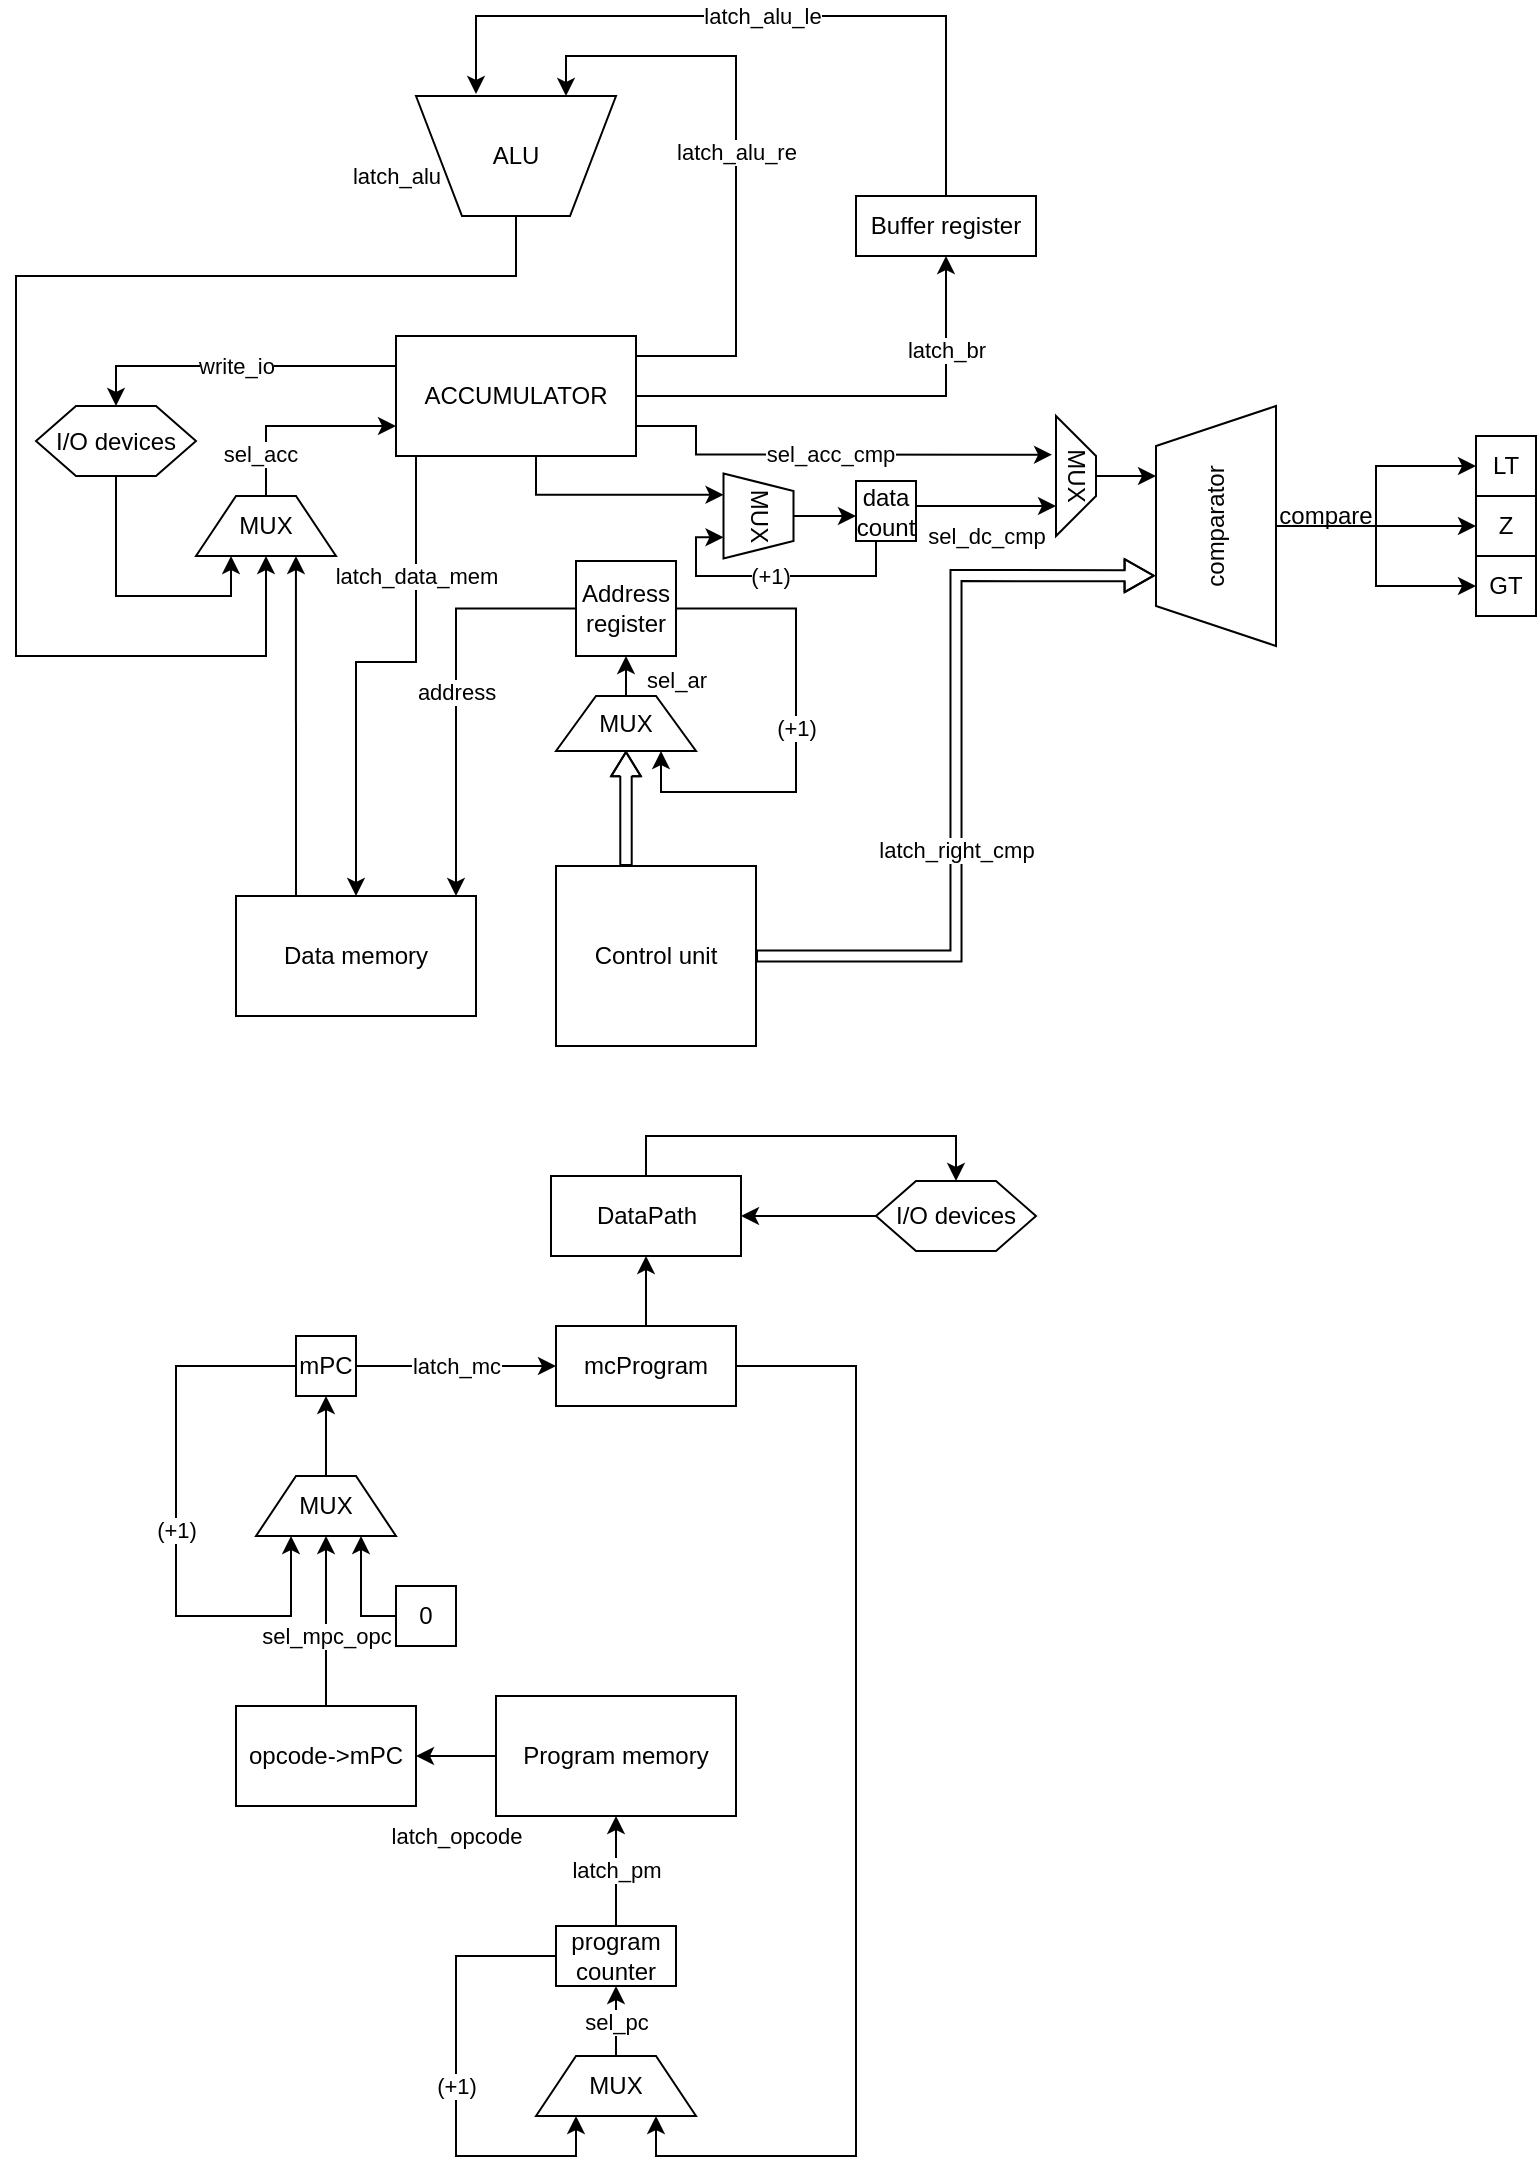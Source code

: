 <mxfile version="24.2.5" type="device">
  <diagram id="C5RBs43oDa-KdzZeNtuy" name="Page-1">
    <mxGraphModel dx="454" dy="524" grid="1" gridSize="10" guides="1" tooltips="1" connect="1" arrows="1" fold="1" page="1" pageScale="1" pageWidth="827" pageHeight="1169" math="0" shadow="0">
      <root>
        <mxCell id="WIyWlLk6GJQsqaUBKTNV-0" />
        <mxCell id="WIyWlLk6GJQsqaUBKTNV-1" parent="WIyWlLk6GJQsqaUBKTNV-0" />
        <mxCell id="aAbYjHP13J0JzVEMJLcZ-27" style="edgeStyle=orthogonalEdgeStyle;rounded=0;orthogonalLoop=1;jettySize=auto;html=1;exitX=1;exitY=0.5;exitDx=0;exitDy=0;entryX=0.5;entryY=1;entryDx=0;entryDy=0;" parent="WIyWlLk6GJQsqaUBKTNV-1" source="jPLNUifkSh8xmU5bVwgB-3" target="aAbYjHP13J0JzVEMJLcZ-7" edge="1">
          <mxGeometry relative="1" as="geometry">
            <Array as="points">
              <mxPoint x="585" y="320" />
            </Array>
          </mxGeometry>
        </mxCell>
        <mxCell id="rRaSPKyTEnmD2MqR8Tad-0" value="latch_br" style="edgeLabel;html=1;align=center;verticalAlign=middle;resizable=0;points=[];" vertex="1" connectable="0" parent="aAbYjHP13J0JzVEMJLcZ-27">
          <mxGeometry x="0.582" relative="1" as="geometry">
            <mxPoint as="offset" />
          </mxGeometry>
        </mxCell>
        <mxCell id="HS5qw0G04564DpWhPaft-30" value="latch_alu_re" style="edgeStyle=orthogonalEdgeStyle;rounded=0;orthogonalLoop=1;jettySize=auto;html=1;entryX=0.75;entryY=0;entryDx=0;entryDy=0;" parent="WIyWlLk6GJQsqaUBKTNV-1" source="jPLNUifkSh8xmU5bVwgB-3" target="jPLNUifkSh8xmU5bVwgB-7" edge="1">
          <mxGeometry relative="1" as="geometry">
            <Array as="points">
              <mxPoint x="480" y="300" />
              <mxPoint x="480" y="150" />
              <mxPoint x="395" y="150" />
            </Array>
          </mxGeometry>
        </mxCell>
        <mxCell id="HS5qw0G04564DpWhPaft-38" value="sel_acc_cmp" style="edgeStyle=orthogonalEdgeStyle;rounded=0;orthogonalLoop=1;jettySize=auto;html=1;exitX=1;exitY=0.75;exitDx=0;exitDy=0;entryX=0.322;entryY=1.099;entryDx=0;entryDy=0;entryPerimeter=0;" parent="WIyWlLk6GJQsqaUBKTNV-1" source="jPLNUifkSh8xmU5bVwgB-3" target="-KSWSgEkuoDvi-AZuqQ9-0" edge="1">
          <mxGeometry relative="1" as="geometry">
            <Array as="points">
              <mxPoint x="460" y="335" />
              <mxPoint x="460" y="349" />
            </Array>
            <mxPoint x="630" y="350" as="targetPoint" />
          </mxGeometry>
        </mxCell>
        <mxCell id="HS5qw0G04564DpWhPaft-60" value="write_io" style="edgeStyle=orthogonalEdgeStyle;rounded=0;orthogonalLoop=1;jettySize=auto;html=1;entryX=0.5;entryY=0;entryDx=0;entryDy=0;" parent="WIyWlLk6GJQsqaUBKTNV-1" source="jPLNUifkSh8xmU5bVwgB-3" target="HS5qw0G04564DpWhPaft-58" edge="1">
          <mxGeometry relative="1" as="geometry">
            <Array as="points">
              <mxPoint x="170" y="305" />
            </Array>
          </mxGeometry>
        </mxCell>
        <mxCell id="rRaSPKyTEnmD2MqR8Tad-9" style="edgeStyle=orthogonalEdgeStyle;rounded=0;orthogonalLoop=1;jettySize=auto;html=1;entryX=0.25;entryY=1;entryDx=0;entryDy=0;" edge="1" parent="WIyWlLk6GJQsqaUBKTNV-1" source="jPLNUifkSh8xmU5bVwgB-3" target="rRaSPKyTEnmD2MqR8Tad-6">
          <mxGeometry relative="1" as="geometry">
            <Array as="points">
              <mxPoint x="380" y="369" />
            </Array>
          </mxGeometry>
        </mxCell>
        <mxCell id="jPLNUifkSh8xmU5bVwgB-3" value="ACCUMULATOR" style="rounded=0;whiteSpace=wrap;html=1;" parent="WIyWlLk6GJQsqaUBKTNV-1" vertex="1">
          <mxGeometry x="310" y="290" width="120" height="60" as="geometry" />
        </mxCell>
        <mxCell id="HS5qw0G04564DpWhPaft-4" value="(+1)" style="edgeStyle=orthogonalEdgeStyle;rounded=0;orthogonalLoop=1;jettySize=auto;html=1;entryX=0.25;entryY=1;entryDx=0;entryDy=0;" parent="WIyWlLk6GJQsqaUBKTNV-1" source="jPLNUifkSh8xmU5bVwgB-4" target="HS5qw0G04564DpWhPaft-2" edge="1">
          <mxGeometry relative="1" as="geometry">
            <Array as="points">
              <mxPoint x="340" y="1100" />
              <mxPoint x="340" y="1200" />
              <mxPoint x="400" y="1200" />
            </Array>
          </mxGeometry>
        </mxCell>
        <mxCell id="HS5qw0G04564DpWhPaft-19" value="latch_pm" style="edgeStyle=orthogonalEdgeStyle;rounded=0;orthogonalLoop=1;jettySize=auto;html=1;entryX=0.5;entryY=1;entryDx=0;entryDy=0;" parent="WIyWlLk6GJQsqaUBKTNV-1" source="jPLNUifkSh8xmU5bVwgB-4" target="jPLNUifkSh8xmU5bVwgB-9" edge="1">
          <mxGeometry x="0.018" relative="1" as="geometry">
            <mxPoint as="offset" />
          </mxGeometry>
        </mxCell>
        <mxCell id="jPLNUifkSh8xmU5bVwgB-4" value="program counter" style="rounded=0;whiteSpace=wrap;html=1;" parent="WIyWlLk6GJQsqaUBKTNV-1" vertex="1">
          <mxGeometry x="390" y="1085" width="60" height="30" as="geometry" />
        </mxCell>
        <mxCell id="HS5qw0G04564DpWhPaft-26" value="latch_alu" style="edgeStyle=orthogonalEdgeStyle;rounded=0;orthogonalLoop=1;jettySize=auto;html=1;entryX=0.5;entryY=1;entryDx=0;entryDy=0;" parent="WIyWlLk6GJQsqaUBKTNV-1" source="jPLNUifkSh8xmU5bVwgB-7" target="jPLNUifkSh8xmU5bVwgB-13" edge="1">
          <mxGeometry x="-0.721" y="-50" relative="1" as="geometry">
            <Array as="points">
              <mxPoint x="370" y="260" />
              <mxPoint x="120" y="260" />
              <mxPoint x="120" y="450" />
              <mxPoint x="245" y="450" />
            </Array>
            <mxPoint as="offset" />
          </mxGeometry>
        </mxCell>
        <mxCell id="jPLNUifkSh8xmU5bVwgB-7" value="ALU" style="verticalLabelPosition=middle;verticalAlign=middle;html=1;shape=trapezoid;perimeter=trapezoidPerimeter;whiteSpace=wrap;size=0.23;arcSize=10;flipV=1;labelPosition=center;align=center;" parent="WIyWlLk6GJQsqaUBKTNV-1" vertex="1">
          <mxGeometry x="320" y="170" width="100" height="60" as="geometry" />
        </mxCell>
        <mxCell id="HS5qw0G04564DpWhPaft-15" value="latch_opcode" style="edgeStyle=orthogonalEdgeStyle;rounded=0;orthogonalLoop=1;jettySize=auto;html=1;entryX=1;entryY=0.5;entryDx=0;entryDy=0;" parent="WIyWlLk6GJQsqaUBKTNV-1" source="jPLNUifkSh8xmU5bVwgB-9" target="HS5qw0G04564DpWhPaft-5" edge="1">
          <mxGeometry y="40" relative="1" as="geometry">
            <mxPoint as="offset" />
          </mxGeometry>
        </mxCell>
        <mxCell id="jPLNUifkSh8xmU5bVwgB-9" value="Program memory" style="rounded=0;whiteSpace=wrap;html=1;" parent="WIyWlLk6GJQsqaUBKTNV-1" vertex="1">
          <mxGeometry x="360" y="970" width="120" height="60" as="geometry" />
        </mxCell>
        <mxCell id="jPLNUifkSh8xmU5bVwgB-10" value="Data memory" style="rounded=0;whiteSpace=wrap;html=1;" parent="WIyWlLk6GJQsqaUBKTNV-1" vertex="1">
          <mxGeometry x="230" y="570" width="120" height="60" as="geometry" />
        </mxCell>
        <mxCell id="jPLNUifkSh8xmU5bVwgB-12" value="Control unit" style="rounded=0;whiteSpace=wrap;html=1;" parent="WIyWlLk6GJQsqaUBKTNV-1" vertex="1">
          <mxGeometry x="390" y="555" width="100" height="90" as="geometry" />
        </mxCell>
        <mxCell id="aAbYjHP13J0JzVEMJLcZ-21" style="edgeStyle=orthogonalEdgeStyle;rounded=0;orthogonalLoop=1;jettySize=auto;html=1;exitX=0.5;exitY=0;exitDx=0;exitDy=0;entryX=0;entryY=0.75;entryDx=0;entryDy=0;" parent="WIyWlLk6GJQsqaUBKTNV-1" source="jPLNUifkSh8xmU5bVwgB-13" target="jPLNUifkSh8xmU5bVwgB-3" edge="1">
          <mxGeometry relative="1" as="geometry" />
        </mxCell>
        <mxCell id="rRaSPKyTEnmD2MqR8Tad-5" value="sel_acc" style="edgeLabel;html=1;align=center;verticalAlign=middle;resizable=0;points=[];" vertex="1" connectable="0" parent="aAbYjHP13J0JzVEMJLcZ-21">
          <mxGeometry x="-0.572" y="3" relative="1" as="geometry">
            <mxPoint as="offset" />
          </mxGeometry>
        </mxCell>
        <mxCell id="jPLNUifkSh8xmU5bVwgB-13" value="MUX" style="shape=trapezoid;perimeter=trapezoidPerimeter;whiteSpace=wrap;html=1;fixedSize=1;" parent="WIyWlLk6GJQsqaUBKTNV-1" vertex="1">
          <mxGeometry x="210" y="370" width="70" height="30" as="geometry" />
        </mxCell>
        <mxCell id="aAbYjHP13J0JzVEMJLcZ-7" value="Buffer register" style="rounded=0;whiteSpace=wrap;html=1;" parent="WIyWlLk6GJQsqaUBKTNV-1" vertex="1">
          <mxGeometry x="540" y="220" width="90" height="30" as="geometry" />
        </mxCell>
        <mxCell id="HS5qw0G04564DpWhPaft-23" value="address" style="edgeStyle=orthogonalEdgeStyle;rounded=0;orthogonalLoop=1;jettySize=auto;html=1;" parent="WIyWlLk6GJQsqaUBKTNV-1" source="aAbYjHP13J0JzVEMJLcZ-16" target="jPLNUifkSh8xmU5bVwgB-10" edge="1">
          <mxGeometry relative="1" as="geometry">
            <Array as="points">
              <mxPoint x="340" y="426" />
            </Array>
          </mxGeometry>
        </mxCell>
        <mxCell id="HS5qw0G04564DpWhPaft-33" value="(+1)" style="edgeStyle=orthogonalEdgeStyle;rounded=0;orthogonalLoop=1;jettySize=auto;html=1;entryX=0.75;entryY=1;entryDx=0;entryDy=0;" parent="WIyWlLk6GJQsqaUBKTNV-1" source="aAbYjHP13J0JzVEMJLcZ-16" target="HS5qw0G04564DpWhPaft-31" edge="1">
          <mxGeometry relative="1" as="geometry">
            <Array as="points">
              <mxPoint x="510" y="426" />
              <mxPoint x="510" y="518" />
              <mxPoint x="442" y="518" />
            </Array>
          </mxGeometry>
        </mxCell>
        <mxCell id="aAbYjHP13J0JzVEMJLcZ-16" value="Address register" style="rounded=0;whiteSpace=wrap;html=1;" parent="WIyWlLk6GJQsqaUBKTNV-1" vertex="1">
          <mxGeometry x="400" y="402.5" width="50" height="47.5" as="geometry" />
        </mxCell>
        <mxCell id="aAbYjHP13J0JzVEMJLcZ-38" value="latch_data_mem" style="edgeStyle=orthogonalEdgeStyle;rounded=0;orthogonalLoop=1;jettySize=auto;html=1;exitX=0.75;exitY=1;exitDx=0;exitDy=0;" parent="WIyWlLk6GJQsqaUBKTNV-1" source="jPLNUifkSh8xmU5bVwgB-3" edge="1">
          <mxGeometry x="-0.152" relative="1" as="geometry">
            <mxPoint x="290" y="570" as="targetPoint" />
            <Array as="points">
              <mxPoint x="320" y="350" />
              <mxPoint x="320" y="453" />
              <mxPoint x="290" y="453" />
              <mxPoint x="290" y="570" />
            </Array>
            <mxPoint as="offset" />
          </mxGeometry>
        </mxCell>
        <mxCell id="HS5qw0G04564DpWhPaft-14" value="sel_pc" style="edgeStyle=orthogonalEdgeStyle;rounded=0;orthogonalLoop=1;jettySize=auto;html=1;entryX=0.5;entryY=1;entryDx=0;entryDy=0;" parent="WIyWlLk6GJQsqaUBKTNV-1" source="HS5qw0G04564DpWhPaft-2" target="jPLNUifkSh8xmU5bVwgB-4" edge="1">
          <mxGeometry relative="1" as="geometry" />
        </mxCell>
        <mxCell id="HS5qw0G04564DpWhPaft-2" value="MUX" style="shape=trapezoid;perimeter=trapezoidPerimeter;whiteSpace=wrap;html=1;fixedSize=1;" parent="WIyWlLk6GJQsqaUBKTNV-1" vertex="1">
          <mxGeometry x="380" y="1150" width="80" height="30" as="geometry" />
        </mxCell>
        <mxCell id="DjKnhNPYXs-yeHxzR9lS-1" value="sel_mpc_opc" style="edgeStyle=orthogonalEdgeStyle;rounded=0;orthogonalLoop=1;jettySize=auto;html=1;entryX=0.5;entryY=1;entryDx=0;entryDy=0;" parent="WIyWlLk6GJQsqaUBKTNV-1" source="HS5qw0G04564DpWhPaft-5" target="DjKnhNPYXs-yeHxzR9lS-0" edge="1">
          <mxGeometry x="-0.176" relative="1" as="geometry">
            <mxPoint as="offset" />
          </mxGeometry>
        </mxCell>
        <mxCell id="HS5qw0G04564DpWhPaft-5" value="opcode-&amp;gt;mPC" style="rounded=0;whiteSpace=wrap;html=1;" parent="WIyWlLk6GJQsqaUBKTNV-1" vertex="1">
          <mxGeometry x="230" y="975" width="90" height="50" as="geometry" />
        </mxCell>
        <mxCell id="HS5qw0G04564DpWhPaft-21" style="edgeStyle=orthogonalEdgeStyle;rounded=0;orthogonalLoop=1;jettySize=auto;html=1;exitX=0.5;exitY=1;exitDx=0;exitDy=0;" parent="WIyWlLk6GJQsqaUBKTNV-1" source="jPLNUifkSh8xmU5bVwgB-12" target="jPLNUifkSh8xmU5bVwgB-12" edge="1">
          <mxGeometry relative="1" as="geometry" />
        </mxCell>
        <mxCell id="HS5qw0G04564DpWhPaft-27" value="latch_alu_le" style="edgeStyle=orthogonalEdgeStyle;rounded=0;orthogonalLoop=1;jettySize=auto;html=1;" parent="WIyWlLk6GJQsqaUBKTNV-1" source="aAbYjHP13J0JzVEMJLcZ-7" edge="1">
          <mxGeometry relative="1" as="geometry">
            <mxPoint x="350" y="169" as="targetPoint" />
            <Array as="points">
              <mxPoint x="585" y="130" />
              <mxPoint x="350" y="130" />
            </Array>
          </mxGeometry>
        </mxCell>
        <mxCell id="HS5qw0G04564DpWhPaft-29" style="edgeStyle=orthogonalEdgeStyle;rounded=0;orthogonalLoop=1;jettySize=auto;html=1;exitX=0.25;exitY=0;exitDx=0;exitDy=0;entryX=0.714;entryY=1;entryDx=0;entryDy=0;entryPerimeter=0;" parent="WIyWlLk6GJQsqaUBKTNV-1" source="jPLNUifkSh8xmU5bVwgB-10" target="jPLNUifkSh8xmU5bVwgB-13" edge="1">
          <mxGeometry relative="1" as="geometry" />
        </mxCell>
        <mxCell id="HS5qw0G04564DpWhPaft-32" value="" style="edgeStyle=orthogonalEdgeStyle;rounded=0;orthogonalLoop=1;jettySize=auto;html=1;entryX=0.5;entryY=1;entryDx=0;entryDy=0;shape=flexArrow;endWidth=8.163;endSize=3.714;width=5.714;" parent="WIyWlLk6GJQsqaUBKTNV-1" source="jPLNUifkSh8xmU5bVwgB-12" target="HS5qw0G04564DpWhPaft-31" edge="1">
          <mxGeometry relative="1" as="geometry">
            <mxPoint x="425" y="555" as="sourcePoint" />
            <mxPoint x="425" y="450" as="targetPoint" />
            <Array as="points">
              <mxPoint x="425" y="510" />
            </Array>
          </mxGeometry>
        </mxCell>
        <mxCell id="HS5qw0G04564DpWhPaft-67" style="edgeStyle=orthogonalEdgeStyle;rounded=0;orthogonalLoop=1;jettySize=auto;html=1;exitX=0.5;exitY=0;exitDx=0;exitDy=0;entryX=0.5;entryY=1;entryDx=0;entryDy=0;" parent="WIyWlLk6GJQsqaUBKTNV-1" source="HS5qw0G04564DpWhPaft-31" target="aAbYjHP13J0JzVEMJLcZ-16" edge="1">
          <mxGeometry relative="1" as="geometry" />
        </mxCell>
        <mxCell id="rRaSPKyTEnmD2MqR8Tad-4" value="sel_ar" style="edgeLabel;html=1;align=center;verticalAlign=middle;resizable=0;points=[];" vertex="1" connectable="0" parent="HS5qw0G04564DpWhPaft-67">
          <mxGeometry x="-0.16" y="3" relative="1" as="geometry">
            <mxPoint x="28" as="offset" />
          </mxGeometry>
        </mxCell>
        <mxCell id="HS5qw0G04564DpWhPaft-31" value="MUX" style="shape=trapezoid;perimeter=trapezoidPerimeter;whiteSpace=wrap;html=1;fixedSize=1;" parent="WIyWlLk6GJQsqaUBKTNV-1" vertex="1">
          <mxGeometry x="390" y="470" width="70" height="27.5" as="geometry" />
        </mxCell>
        <mxCell id="HS5qw0G04564DpWhPaft-36" value="latch_right_cmp" style="edgeStyle=orthogonalEdgeStyle;rounded=0;orthogonalLoop=1;jettySize=auto;html=1;entryX=0.293;entryY=-0.011;entryDx=0;entryDy=0;entryPerimeter=0;shape=flexArrow;width=5.517;endSize=4.517;endWidth=9.988;" parent="WIyWlLk6GJQsqaUBKTNV-1" source="jPLNUifkSh8xmU5bVwgB-12" target="HS5qw0G04564DpWhPaft-37" edge="1">
          <mxGeometry x="-0.213" relative="1" as="geometry">
            <mxPoint x="580.0" y="414.8" as="targetPoint" />
            <mxPoint as="offset" />
          </mxGeometry>
        </mxCell>
        <mxCell id="HS5qw0G04564DpWhPaft-50" style="edgeStyle=orthogonalEdgeStyle;rounded=0;orthogonalLoop=1;jettySize=auto;html=1;entryX=0;entryY=0.5;entryDx=0;entryDy=0;" parent="WIyWlLk6GJQsqaUBKTNV-1" source="HS5qw0G04564DpWhPaft-37" target="HS5qw0G04564DpWhPaft-45" edge="1">
          <mxGeometry relative="1" as="geometry">
            <Array as="points" />
          </mxGeometry>
        </mxCell>
        <mxCell id="HS5qw0G04564DpWhPaft-51" style="edgeStyle=orthogonalEdgeStyle;rounded=0;orthogonalLoop=1;jettySize=auto;html=1;entryX=0;entryY=0.5;entryDx=0;entryDy=0;" parent="WIyWlLk6GJQsqaUBKTNV-1" source="HS5qw0G04564DpWhPaft-37" target="HS5qw0G04564DpWhPaft-43" edge="1">
          <mxGeometry relative="1" as="geometry" />
        </mxCell>
        <mxCell id="HS5qw0G04564DpWhPaft-52" style="edgeStyle=orthogonalEdgeStyle;rounded=0;orthogonalLoop=1;jettySize=auto;html=1;entryX=0;entryY=0.5;entryDx=0;entryDy=0;" parent="WIyWlLk6GJQsqaUBKTNV-1" source="HS5qw0G04564DpWhPaft-37" target="HS5qw0G04564DpWhPaft-44" edge="1">
          <mxGeometry relative="1" as="geometry">
            <Array as="points" />
          </mxGeometry>
        </mxCell>
        <mxCell id="HS5qw0G04564DpWhPaft-37" value="comparator" style="shape=trapezoid;perimeter=trapezoidPerimeter;whiteSpace=wrap;html=1;fixedSize=1;rotation=-90;" parent="WIyWlLk6GJQsqaUBKTNV-1" vertex="1">
          <mxGeometry x="660" y="355" width="120" height="60" as="geometry" />
        </mxCell>
        <mxCell id="HS5qw0G04564DpWhPaft-43" value="Z" style="whiteSpace=wrap;html=1;aspect=fixed;" parent="WIyWlLk6GJQsqaUBKTNV-1" vertex="1">
          <mxGeometry x="850" y="370" width="30" height="30" as="geometry" />
        </mxCell>
        <mxCell id="HS5qw0G04564DpWhPaft-44" value="GT" style="whiteSpace=wrap;html=1;aspect=fixed;" parent="WIyWlLk6GJQsqaUBKTNV-1" vertex="1">
          <mxGeometry x="850" y="400" width="30" height="30" as="geometry" />
        </mxCell>
        <mxCell id="HS5qw0G04564DpWhPaft-45" value="LT" style="whiteSpace=wrap;html=1;aspect=fixed;" parent="WIyWlLk6GJQsqaUBKTNV-1" vertex="1">
          <mxGeometry x="850" y="340" width="30" height="30" as="geometry" />
        </mxCell>
        <mxCell id="HS5qw0G04564DpWhPaft-53" value="compare" style="text;html=1;align=center;verticalAlign=middle;whiteSpace=wrap;rounded=0;" parent="WIyWlLk6GJQsqaUBKTNV-1" vertex="1">
          <mxGeometry x="750" y="365" width="50" height="30" as="geometry" />
        </mxCell>
        <mxCell id="HS5qw0G04564DpWhPaft-59" style="edgeStyle=orthogonalEdgeStyle;rounded=0;orthogonalLoop=1;jettySize=auto;html=1;entryX=0.25;entryY=1;entryDx=0;entryDy=0;" parent="WIyWlLk6GJQsqaUBKTNV-1" source="HS5qw0G04564DpWhPaft-58" target="jPLNUifkSh8xmU5bVwgB-13" edge="1">
          <mxGeometry relative="1" as="geometry" />
        </mxCell>
        <mxCell id="HS5qw0G04564DpWhPaft-58" value="I/O devices" style="shape=hexagon;perimeter=hexagonPerimeter2;whiteSpace=wrap;html=1;fixedSize=1;" parent="WIyWlLk6GJQsqaUBKTNV-1" vertex="1">
          <mxGeometry x="130" y="325" width="80" height="35" as="geometry" />
        </mxCell>
        <mxCell id="-KSWSgEkuoDvi-AZuqQ9-7" style="edgeStyle=orthogonalEdgeStyle;rounded=0;orthogonalLoop=1;jettySize=auto;html=1;" parent="WIyWlLk6GJQsqaUBKTNV-1" source="-KSWSgEkuoDvi-AZuqQ9-0" edge="1">
          <mxGeometry relative="1" as="geometry">
            <mxPoint x="690" y="360" as="targetPoint" />
            <Array as="points">
              <mxPoint x="690" y="360" />
            </Array>
          </mxGeometry>
        </mxCell>
        <mxCell id="-KSWSgEkuoDvi-AZuqQ9-0" value="MUX" style="shape=trapezoid;perimeter=trapezoidPerimeter;whiteSpace=wrap;html=1;fixedSize=1;rotation=90;" parent="WIyWlLk6GJQsqaUBKTNV-1" vertex="1">
          <mxGeometry x="620" y="350" width="60" height="20" as="geometry" />
        </mxCell>
        <mxCell id="-KSWSgEkuoDvi-AZuqQ9-5" value="sel_dc_cmp" style="edgeStyle=orthogonalEdgeStyle;rounded=0;orthogonalLoop=1;jettySize=auto;html=1;" parent="WIyWlLk6GJQsqaUBKTNV-1" source="-KSWSgEkuoDvi-AZuqQ9-4" edge="1">
          <mxGeometry x="-0.0" y="-15" relative="1" as="geometry">
            <mxPoint x="640" y="375" as="targetPoint" />
            <Array as="points">
              <mxPoint x="640" y="375" />
            </Array>
            <mxPoint as="offset" />
          </mxGeometry>
        </mxCell>
        <mxCell id="rRaSPKyTEnmD2MqR8Tad-8" value="(+1)" style="edgeStyle=orthogonalEdgeStyle;rounded=0;orthogonalLoop=1;jettySize=auto;html=1;entryX=0.75;entryY=1;entryDx=0;entryDy=0;" edge="1" parent="WIyWlLk6GJQsqaUBKTNV-1" source="-KSWSgEkuoDvi-AZuqQ9-4" target="rRaSPKyTEnmD2MqR8Tad-6">
          <mxGeometry relative="1" as="geometry">
            <Array as="points">
              <mxPoint x="550" y="410" />
              <mxPoint x="460" y="410" />
              <mxPoint x="460" y="391" />
            </Array>
          </mxGeometry>
        </mxCell>
        <mxCell id="-KSWSgEkuoDvi-AZuqQ9-4" value="data&lt;div&gt;count&lt;/div&gt;" style="whiteSpace=wrap;html=1;aspect=fixed;" parent="WIyWlLk6GJQsqaUBKTNV-1" vertex="1">
          <mxGeometry x="540" y="362.5" width="30" height="30" as="geometry" />
        </mxCell>
        <mxCell id="DjKnhNPYXs-yeHxzR9lS-5" style="edgeStyle=orthogonalEdgeStyle;rounded=0;orthogonalLoop=1;jettySize=auto;html=1;entryX=0.5;entryY=1;entryDx=0;entryDy=0;" parent="WIyWlLk6GJQsqaUBKTNV-1" source="DjKnhNPYXs-yeHxzR9lS-0" target="DjKnhNPYXs-yeHxzR9lS-4" edge="1">
          <mxGeometry relative="1" as="geometry" />
        </mxCell>
        <mxCell id="DjKnhNPYXs-yeHxzR9lS-0" value="MUX" style="shape=trapezoid;perimeter=trapezoidPerimeter;whiteSpace=wrap;html=1;fixedSize=1;" parent="WIyWlLk6GJQsqaUBKTNV-1" vertex="1">
          <mxGeometry x="240" y="860" width="70" height="30" as="geometry" />
        </mxCell>
        <mxCell id="DjKnhNPYXs-yeHxzR9lS-6" value="" style="edgeStyle=orthogonalEdgeStyle;rounded=0;orthogonalLoop=1;jettySize=auto;html=1;exitX=0;exitY=0.5;exitDx=0;exitDy=0;entryX=0.75;entryY=1;entryDx=0;entryDy=0;" parent="WIyWlLk6GJQsqaUBKTNV-1" source="DjKnhNPYXs-yeHxzR9lS-2" target="DjKnhNPYXs-yeHxzR9lS-0" edge="1">
          <mxGeometry x="0.305" y="-8" relative="1" as="geometry">
            <Array as="points">
              <mxPoint x="310" y="930" />
              <mxPoint x="293" y="930" />
            </Array>
            <mxPoint as="offset" />
          </mxGeometry>
        </mxCell>
        <mxCell id="DjKnhNPYXs-yeHxzR9lS-2" value="0" style="whiteSpace=wrap;html=1;aspect=fixed;" parent="WIyWlLk6GJQsqaUBKTNV-1" vertex="1">
          <mxGeometry x="310" y="915" width="30" height="30" as="geometry" />
        </mxCell>
        <mxCell id="DjKnhNPYXs-yeHxzR9lS-7" value="(+1)" style="edgeStyle=orthogonalEdgeStyle;rounded=0;orthogonalLoop=1;jettySize=auto;html=1;entryX=0.25;entryY=1;entryDx=0;entryDy=0;" parent="WIyWlLk6GJQsqaUBKTNV-1" source="DjKnhNPYXs-yeHxzR9lS-4" target="DjKnhNPYXs-yeHxzR9lS-0" edge="1">
          <mxGeometry relative="1" as="geometry">
            <Array as="points">
              <mxPoint x="200" y="805" />
              <mxPoint x="200" y="930" />
              <mxPoint x="258" y="930" />
            </Array>
          </mxGeometry>
        </mxCell>
        <mxCell id="DjKnhNPYXs-yeHxzR9lS-9" value="latch_mc" style="edgeStyle=orthogonalEdgeStyle;rounded=0;orthogonalLoop=1;jettySize=auto;html=1;entryX=0;entryY=0.5;entryDx=0;entryDy=0;" parent="WIyWlLk6GJQsqaUBKTNV-1" source="DjKnhNPYXs-yeHxzR9lS-4" target="DjKnhNPYXs-yeHxzR9lS-8" edge="1">
          <mxGeometry relative="1" as="geometry" />
        </mxCell>
        <mxCell id="DjKnhNPYXs-yeHxzR9lS-4" value="mPC" style="whiteSpace=wrap;html=1;aspect=fixed;" parent="WIyWlLk6GJQsqaUBKTNV-1" vertex="1">
          <mxGeometry x="260" y="790" width="30" height="30" as="geometry" />
        </mxCell>
        <mxCell id="DjKnhNPYXs-yeHxzR9lS-10" value="" style="edgeStyle=orthogonalEdgeStyle;rounded=0;orthogonalLoop=1;jettySize=auto;html=1;entryX=0.75;entryY=1;entryDx=0;entryDy=0;" parent="WIyWlLk6GJQsqaUBKTNV-1" source="DjKnhNPYXs-yeHxzR9lS-8" target="HS5qw0G04564DpWhPaft-2" edge="1">
          <mxGeometry x="-0.113" relative="1" as="geometry">
            <Array as="points">
              <mxPoint x="540" y="805" />
              <mxPoint x="540" y="1200" />
              <mxPoint x="440" y="1200" />
            </Array>
            <mxPoint as="offset" />
          </mxGeometry>
        </mxCell>
        <mxCell id="DjKnhNPYXs-yeHxzR9lS-11" style="edgeStyle=orthogonalEdgeStyle;rounded=0;orthogonalLoop=1;jettySize=auto;html=1;" parent="WIyWlLk6GJQsqaUBKTNV-1" source="DjKnhNPYXs-yeHxzR9lS-8" target="DjKnhNPYXs-yeHxzR9lS-12" edge="1">
          <mxGeometry relative="1" as="geometry">
            <mxPoint x="435" y="750" as="targetPoint" />
          </mxGeometry>
        </mxCell>
        <mxCell id="DjKnhNPYXs-yeHxzR9lS-8" value="mcProgram" style="rounded=0;whiteSpace=wrap;html=1;" parent="WIyWlLk6GJQsqaUBKTNV-1" vertex="1">
          <mxGeometry x="390" y="785" width="90" height="40" as="geometry" />
        </mxCell>
        <mxCell id="DjKnhNPYXs-yeHxzR9lS-16" style="edgeStyle=orthogonalEdgeStyle;rounded=0;orthogonalLoop=1;jettySize=auto;html=1;entryX=0.5;entryY=0;entryDx=0;entryDy=0;" parent="WIyWlLk6GJQsqaUBKTNV-1" source="DjKnhNPYXs-yeHxzR9lS-12" target="DjKnhNPYXs-yeHxzR9lS-13" edge="1">
          <mxGeometry relative="1" as="geometry">
            <Array as="points">
              <mxPoint x="435" y="690" />
              <mxPoint x="590" y="690" />
            </Array>
          </mxGeometry>
        </mxCell>
        <mxCell id="DjKnhNPYXs-yeHxzR9lS-12" value="DataPath" style="rounded=0;whiteSpace=wrap;html=1;" parent="WIyWlLk6GJQsqaUBKTNV-1" vertex="1">
          <mxGeometry x="387.5" y="710" width="95" height="40" as="geometry" />
        </mxCell>
        <mxCell id="DjKnhNPYXs-yeHxzR9lS-15" style="edgeStyle=orthogonalEdgeStyle;rounded=0;orthogonalLoop=1;jettySize=auto;html=1;entryX=1;entryY=0.5;entryDx=0;entryDy=0;" parent="WIyWlLk6GJQsqaUBKTNV-1" source="DjKnhNPYXs-yeHxzR9lS-13" target="DjKnhNPYXs-yeHxzR9lS-12" edge="1">
          <mxGeometry relative="1" as="geometry" />
        </mxCell>
        <mxCell id="DjKnhNPYXs-yeHxzR9lS-13" value="I/O devices" style="shape=hexagon;perimeter=hexagonPerimeter2;whiteSpace=wrap;html=1;fixedSize=1;" parent="WIyWlLk6GJQsqaUBKTNV-1" vertex="1">
          <mxGeometry x="550" y="712.5" width="80" height="35" as="geometry" />
        </mxCell>
        <mxCell id="rRaSPKyTEnmD2MqR8Tad-10" style="edgeStyle=orthogonalEdgeStyle;rounded=0;orthogonalLoop=1;jettySize=auto;html=1;" edge="1" parent="WIyWlLk6GJQsqaUBKTNV-1" source="rRaSPKyTEnmD2MqR8Tad-6">
          <mxGeometry relative="1" as="geometry">
            <mxPoint x="540" y="380" as="targetPoint" />
            <Array as="points">
              <mxPoint x="540" y="380" />
            </Array>
          </mxGeometry>
        </mxCell>
        <mxCell id="rRaSPKyTEnmD2MqR8Tad-6" value="MUX" style="shape=trapezoid;perimeter=trapezoidPerimeter;whiteSpace=wrap;html=1;fixedSize=1;rotation=90;size=8.75;" vertex="1" parent="WIyWlLk6GJQsqaUBKTNV-1">
          <mxGeometry x="470" y="362.5" width="42.5" height="35" as="geometry" />
        </mxCell>
      </root>
    </mxGraphModel>
  </diagram>
</mxfile>

